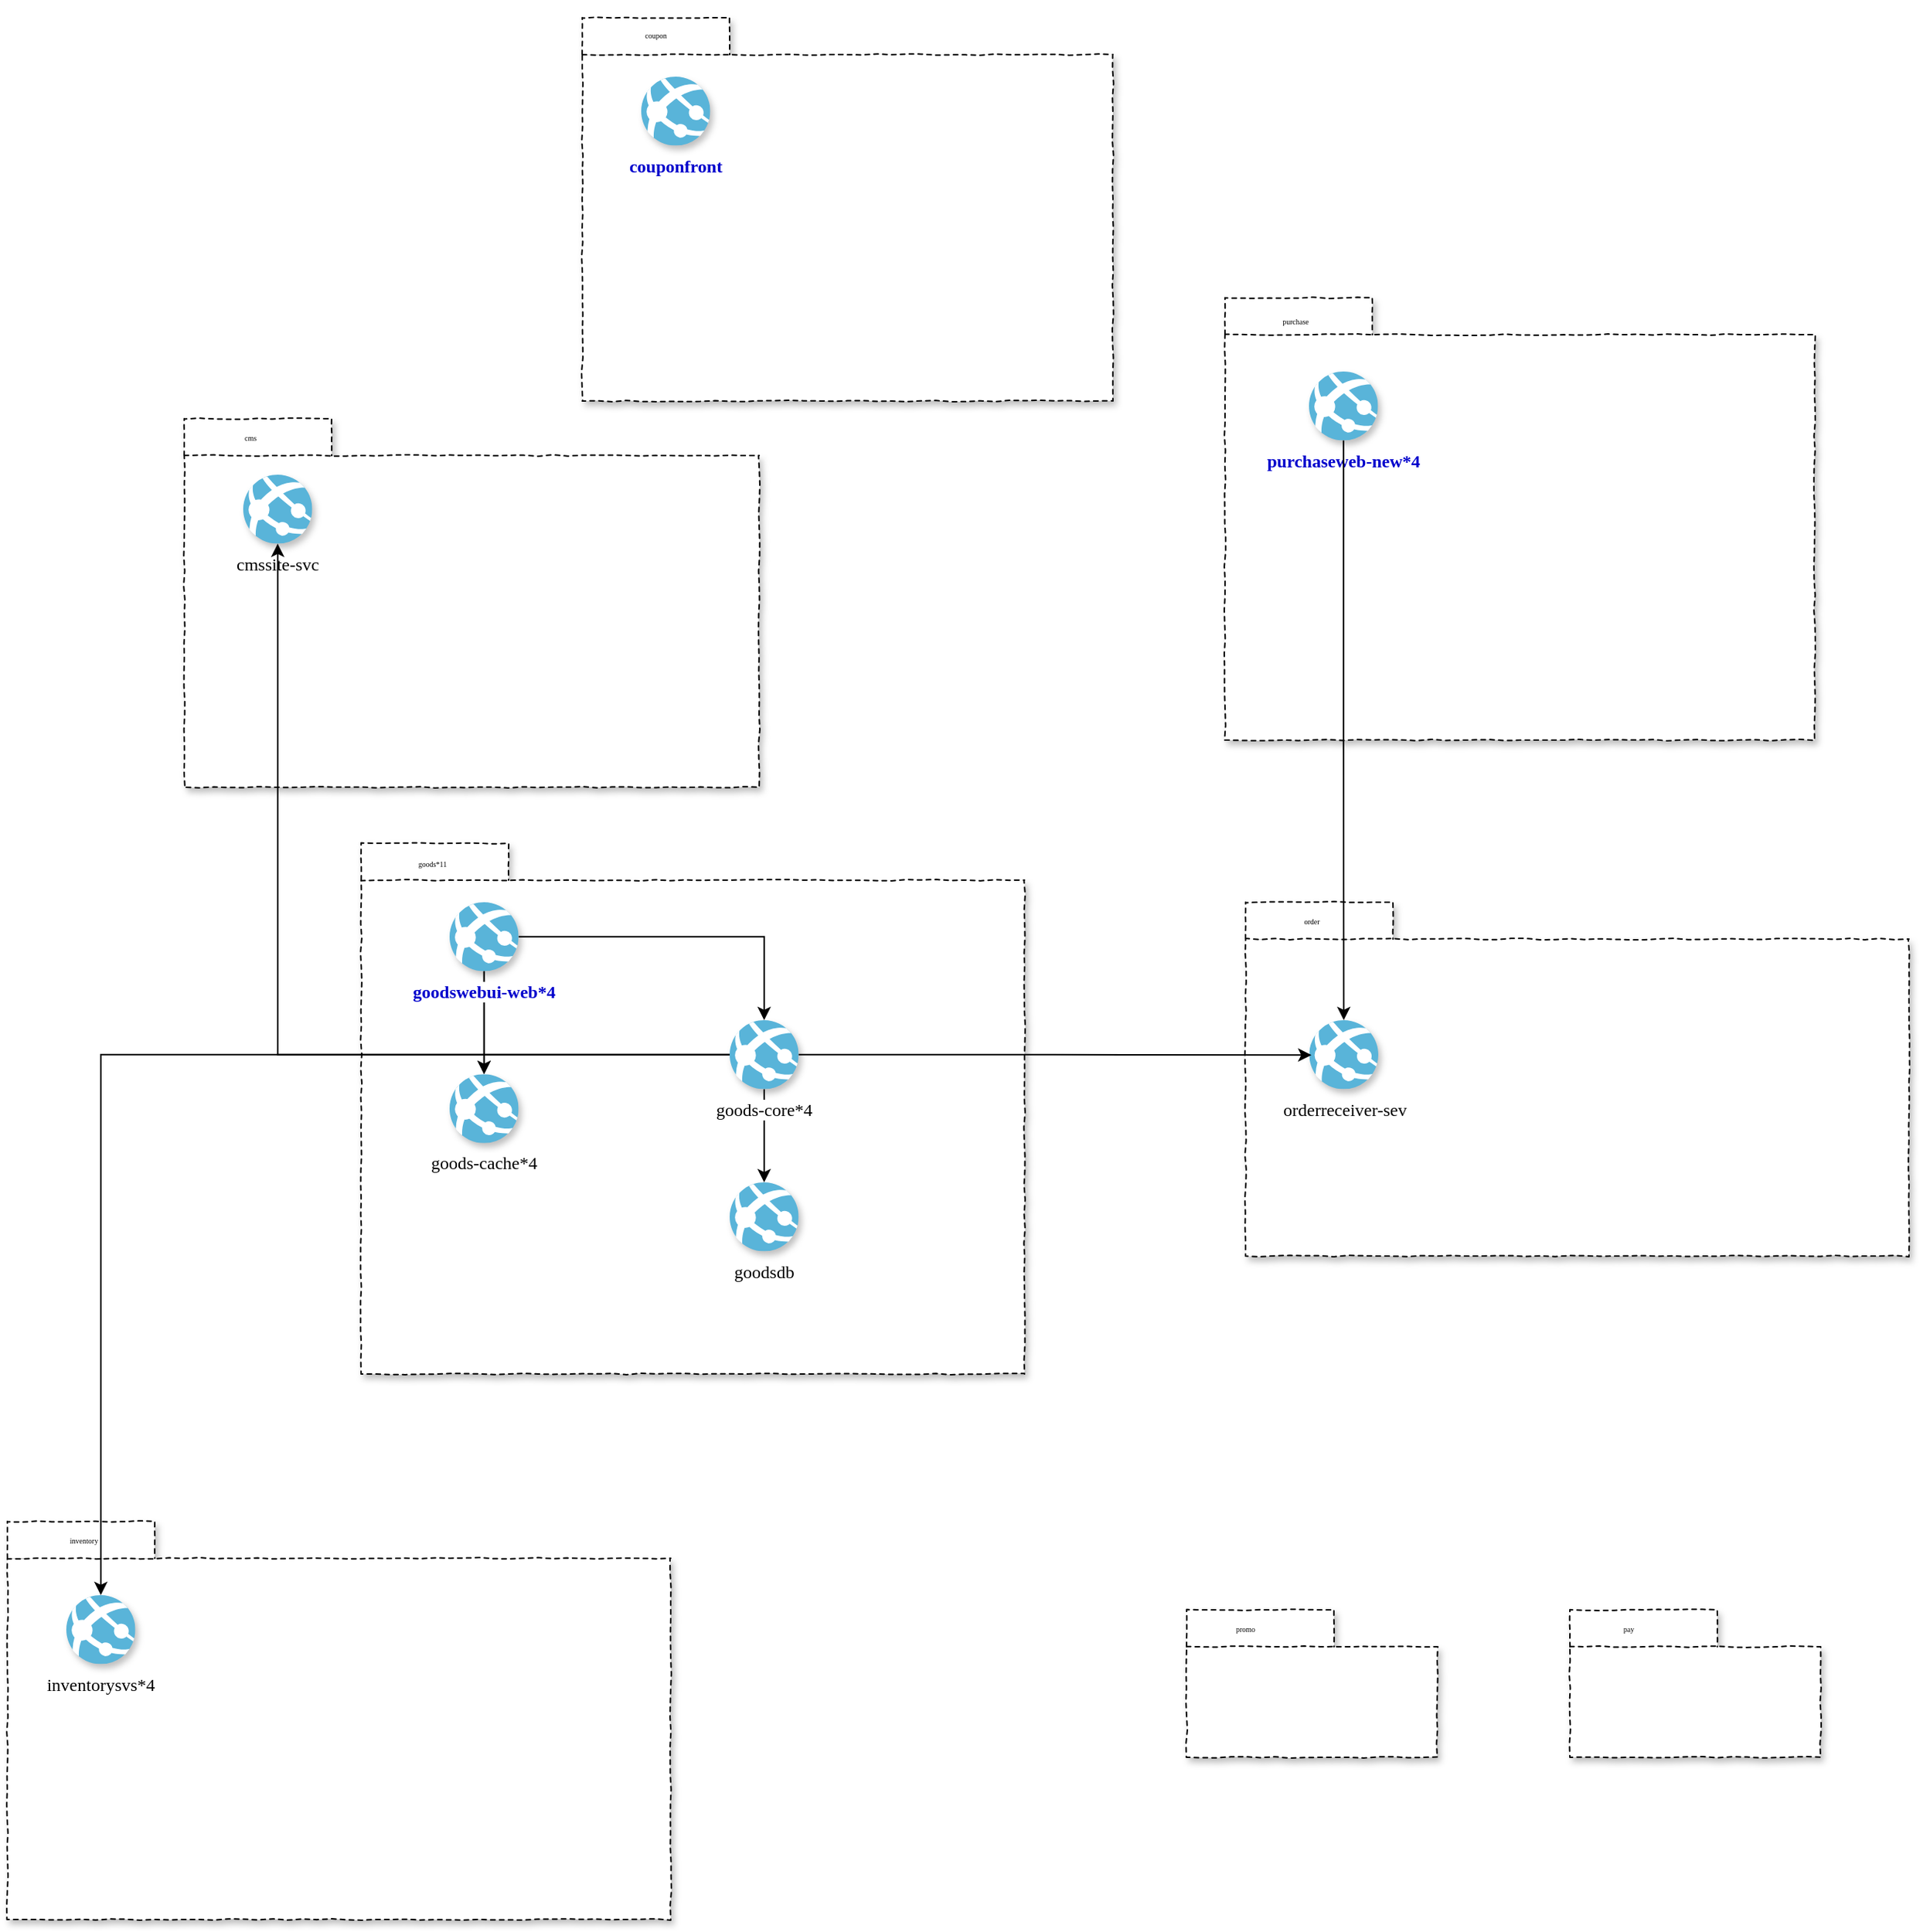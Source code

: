 <mxfile version="20.2.7" type="github">
  <diagram id="czq2NwJjlsjAraEdjovs" name="第 1 页">
    <mxGraphModel dx="2324" dy="2005" grid="1" gridSize="10" guides="1" tooltips="1" connect="1" arrows="1" fold="1" page="1" pageScale="1" pageWidth="827" pageHeight="1169" math="0" shadow="0">
      <root>
        <mxCell id="0" />
        <mxCell id="1" parent="0" />
        <mxCell id="hmzTRBHMW24GZiser8V7-12" value="" style="group" vertex="1" connectable="0" parent="1">
          <mxGeometry x="-220" y="-260" width="450" height="360" as="geometry" />
        </mxCell>
        <mxCell id="hmzTRBHMW24GZiser8V7-7" value="" style="shape=folder;spacingTop=10;tabWidth=100;tabHeight=25;tabPosition=left;dashed=1;enumerate=0;comic=1;jiggle=1;treeMoving=0;treeFolding=0;deletable=1;rotatable=0;noLabel=0;shadow=1;sketch=0;" vertex="1" parent="hmzTRBHMW24GZiser8V7-12">
          <mxGeometry x="10" width="450" height="360" as="geometry" />
        </mxCell>
        <mxCell id="hmzTRBHMW24GZiser8V7-11" value="goods*11" style="text;html=1;strokeColor=none;fillColor=none;align=center;verticalAlign=middle;whiteSpace=wrap;rounded=0;shadow=1;comic=1;sketch=0;jiggle=1;fontFamily=Verdana;fontSize=5;" vertex="1" parent="hmzTRBHMW24GZiser8V7-12">
          <mxGeometry x="14.516" y="-8.882e-16" width="87.097" height="28.8" as="geometry" />
        </mxCell>
        <mxCell id="hmzTRBHMW24GZiser8V7-35" style="edgeStyle=orthogonalEdgeStyle;rounded=0;orthogonalLoop=1;jettySize=auto;html=1;fontFamily=Verdana;fontSize=5;fontColor=#000000;" edge="1" parent="hmzTRBHMW24GZiser8V7-12" source="hmzTRBHMW24GZiser8V7-31" target="hmzTRBHMW24GZiser8V7-34">
          <mxGeometry relative="1" as="geometry" />
        </mxCell>
        <mxCell id="hmzTRBHMW24GZiser8V7-37" style="edgeStyle=orthogonalEdgeStyle;rounded=0;orthogonalLoop=1;jettySize=auto;html=1;fontFamily=Verdana;fontSize=5;fontColor=#000000;" edge="1" parent="hmzTRBHMW24GZiser8V7-12" source="hmzTRBHMW24GZiser8V7-31" target="hmzTRBHMW24GZiser8V7-36">
          <mxGeometry relative="1" as="geometry" />
        </mxCell>
        <mxCell id="hmzTRBHMW24GZiser8V7-44" value="" style="edgeStyle=orthogonalEdgeStyle;rounded=0;orthogonalLoop=1;jettySize=auto;html=1;fontFamily=Verdana;fontSize=5;fontColor=#0000CC;" edge="1" parent="hmzTRBHMW24GZiser8V7-12" source="hmzTRBHMW24GZiser8V7-31" target="hmzTRBHMW24GZiser8V7-36">
          <mxGeometry relative="1" as="geometry" />
        </mxCell>
        <mxCell id="hmzTRBHMW24GZiser8V7-31" value="&lt;b&gt;&lt;font color=&quot;#0000cc&quot;&gt;goodswebui-web*4&lt;/font&gt;&lt;/b&gt;" style="sketch=0;aspect=fixed;html=1;points=[];align=center;image;fontSize=12;image=img/lib/mscae/App_Services.svg;shadow=1;comic=1;jiggle=1;fontFamily=Verdana;" vertex="1" parent="hmzTRBHMW24GZiser8V7-12">
          <mxGeometry x="70" y="40" width="46.8" height="46.8" as="geometry" />
        </mxCell>
        <mxCell id="hmzTRBHMW24GZiser8V7-39" style="edgeStyle=orthogonalEdgeStyle;rounded=0;orthogonalLoop=1;jettySize=auto;html=1;fontFamily=Verdana;fontSize=5;fontColor=#000000;" edge="1" parent="hmzTRBHMW24GZiser8V7-12" source="hmzTRBHMW24GZiser8V7-34" target="hmzTRBHMW24GZiser8V7-38">
          <mxGeometry relative="1" as="geometry" />
        </mxCell>
        <mxCell id="hmzTRBHMW24GZiser8V7-34" value="&lt;span style=&quot;font-weight: normal;&quot;&gt;goods-core*4&lt;/span&gt;" style="sketch=0;aspect=fixed;html=1;points=[];align=center;image;fontSize=12;image=img/lib/mscae/App_Services.svg;shadow=1;comic=1;jiggle=1;fontFamily=Verdana;fontStyle=1" vertex="1" parent="hmzTRBHMW24GZiser8V7-12">
          <mxGeometry x="260" y="120" width="46.8" height="46.8" as="geometry" />
        </mxCell>
        <mxCell id="hmzTRBHMW24GZiser8V7-36" value="&lt;span style=&quot;font-weight: normal;&quot;&gt;goods-cache*4&lt;/span&gt;" style="sketch=0;aspect=fixed;html=1;points=[];align=center;image;fontSize=12;image=img/lib/mscae/App_Services.svg;shadow=1;comic=1;jiggle=1;fontFamily=Verdana;fontStyle=1" vertex="1" parent="hmzTRBHMW24GZiser8V7-12">
          <mxGeometry x="70" y="156.6" width="46.8" height="46.8" as="geometry" />
        </mxCell>
        <mxCell id="hmzTRBHMW24GZiser8V7-38" value="&lt;span style=&quot;font-weight: normal;&quot;&gt;goodsdb&lt;/span&gt;" style="sketch=0;aspect=fixed;html=1;points=[];align=center;image;fontSize=12;image=img/lib/mscae/App_Services.svg;shadow=1;comic=1;jiggle=1;fontFamily=Verdana;fontStyle=1" vertex="1" parent="hmzTRBHMW24GZiser8V7-12">
          <mxGeometry x="260" y="230" width="46.8" height="46.8" as="geometry" />
        </mxCell>
        <mxCell id="hmzTRBHMW24GZiser8V7-13" value="" style="group" vertex="1" connectable="0" parent="1">
          <mxGeometry x="376" y="-630" width="400" height="300" as="geometry" />
        </mxCell>
        <mxCell id="hmzTRBHMW24GZiser8V7-14" value="" style="shape=folder;spacingTop=10;tabWidth=100;tabHeight=25;tabPosition=left;dashed=1;enumerate=0;comic=1;jiggle=1;treeMoving=0;treeFolding=0;deletable=1;rotatable=0;noLabel=0;shadow=1;sketch=0;" vertex="1" parent="hmzTRBHMW24GZiser8V7-13">
          <mxGeometry width="400" height="300" as="geometry" />
        </mxCell>
        <mxCell id="hmzTRBHMW24GZiser8V7-15" value="purchase" style="text;html=1;strokeColor=none;fillColor=none;align=center;verticalAlign=middle;whiteSpace=wrap;rounded=0;shadow=1;comic=1;sketch=0;jiggle=1;fontFamily=Verdana;fontSize=5;" vertex="1" parent="hmzTRBHMW24GZiser8V7-13">
          <mxGeometry width="96.47" height="31" as="geometry" />
        </mxCell>
        <mxCell id="hmzTRBHMW24GZiser8V7-43" value="&lt;b&gt;&lt;font color=&quot;#0000cc&quot;&gt;purchaseweb-new*4&lt;/font&gt;&lt;/b&gt;" style="sketch=0;aspect=fixed;html=1;points=[];align=center;image;fontSize=12;image=img/lib/mscae/App_Services.svg;shadow=1;comic=1;jiggle=1;fontFamily=Verdana;" vertex="1" parent="hmzTRBHMW24GZiser8V7-13">
          <mxGeometry x="57.0" y="50" width="46.8" height="46.8" as="geometry" />
        </mxCell>
        <mxCell id="hmzTRBHMW24GZiser8V7-16" value="" style="group" vertex="1" connectable="0" parent="1">
          <mxGeometry x="-60" y="-820" width="360" height="260" as="geometry" />
        </mxCell>
        <mxCell id="hmzTRBHMW24GZiser8V7-17" value="" style="shape=folder;spacingTop=10;tabWidth=100;tabHeight=25;tabPosition=left;dashed=1;enumerate=0;comic=1;jiggle=1;treeMoving=0;treeFolding=0;deletable=1;rotatable=0;noLabel=0;shadow=1;sketch=0;" vertex="1" parent="hmzTRBHMW24GZiser8V7-16">
          <mxGeometry width="360" height="260" as="geometry" />
        </mxCell>
        <mxCell id="hmzTRBHMW24GZiser8V7-18" value="coupon" style="text;html=1;strokeColor=none;fillColor=none;align=center;verticalAlign=middle;whiteSpace=wrap;rounded=0;shadow=1;comic=1;sketch=0;jiggle=1;fontFamily=Verdana;fontSize=5;" vertex="1" parent="hmzTRBHMW24GZiser8V7-16">
          <mxGeometry y="-8" width="100" height="40" as="geometry" />
        </mxCell>
        <mxCell id="hmzTRBHMW24GZiser8V7-49" value="&lt;font style=&quot;&quot; color=&quot;#0000cc&quot;&gt;&lt;b&gt;couponfront&lt;/b&gt;&lt;br&gt;&lt;/font&gt;" style="sketch=0;aspect=fixed;html=1;points=[];align=center;image;fontSize=12;image=img/lib/mscae/App_Services.svg;shadow=1;comic=1;jiggle=1;fontFamily=Verdana;" vertex="1" parent="hmzTRBHMW24GZiser8V7-16">
          <mxGeometry x="40.0" y="40" width="46.8" height="46.8" as="geometry" />
        </mxCell>
        <mxCell id="hmzTRBHMW24GZiser8V7-19" value="" style="group" vertex="1" connectable="0" parent="1">
          <mxGeometry x="350" y="260" width="170" height="100" as="geometry" />
        </mxCell>
        <mxCell id="hmzTRBHMW24GZiser8V7-20" value="" style="shape=folder;spacingTop=10;tabWidth=100;tabHeight=25;tabPosition=left;dashed=1;enumerate=0;comic=1;jiggle=1;treeMoving=0;treeFolding=0;deletable=1;rotatable=0;noLabel=0;shadow=1;sketch=0;" vertex="1" parent="hmzTRBHMW24GZiser8V7-19">
          <mxGeometry width="170" height="100" as="geometry" />
        </mxCell>
        <mxCell id="hmzTRBHMW24GZiser8V7-21" value="promo" style="text;html=1;strokeColor=none;fillColor=none;align=center;verticalAlign=middle;whiteSpace=wrap;rounded=0;shadow=1;comic=1;sketch=0;jiggle=1;fontFamily=Verdana;fontSize=5;" vertex="1" parent="hmzTRBHMW24GZiser8V7-19">
          <mxGeometry x="10" y="3" width="60" height="20" as="geometry" />
        </mxCell>
        <mxCell id="hmzTRBHMW24GZiser8V7-22" value="" style="group" vertex="1" connectable="0" parent="1">
          <mxGeometry x="390" y="-220" width="450" height="240" as="geometry" />
        </mxCell>
        <mxCell id="hmzTRBHMW24GZiser8V7-23" value="" style="shape=folder;spacingTop=10;tabWidth=100;tabHeight=25;tabPosition=left;dashed=1;enumerate=0;comic=1;jiggle=1;treeMoving=0;treeFolding=0;deletable=1;rotatable=0;noLabel=0;shadow=1;sketch=0;" vertex="1" parent="hmzTRBHMW24GZiser8V7-22">
          <mxGeometry width="450" height="240" as="geometry" />
        </mxCell>
        <mxCell id="hmzTRBHMW24GZiser8V7-24" value="order" style="text;html=1;strokeColor=none;fillColor=none;align=center;verticalAlign=middle;whiteSpace=wrap;rounded=0;shadow=1;comic=1;sketch=0;jiggle=1;fontFamily=Verdana;fontSize=5;" vertex="1" parent="hmzTRBHMW24GZiser8V7-22">
          <mxGeometry y="-2" width="90" height="30" as="geometry" />
        </mxCell>
        <mxCell id="hmzTRBHMW24GZiser8V7-40" value="&lt;span style=&quot;font-weight: 400;&quot;&gt;orderreceiver-sev&lt;/span&gt;" style="sketch=0;aspect=fixed;html=1;points=[];align=center;image;fontSize=12;image=img/lib/mscae/App_Services.svg;shadow=1;comic=1;jiggle=1;fontFamily=Verdana;fontStyle=1" vertex="1" parent="hmzTRBHMW24GZiser8V7-22">
          <mxGeometry x="43.2" y="80" width="46.8" height="46.8" as="geometry" />
        </mxCell>
        <mxCell id="hmzTRBHMW24GZiser8V7-25" value="" style="group" vertex="1" connectable="0" parent="1">
          <mxGeometry x="610" y="260" width="170" height="100" as="geometry" />
        </mxCell>
        <mxCell id="hmzTRBHMW24GZiser8V7-26" value="" style="shape=folder;spacingTop=10;tabWidth=100;tabHeight=25;tabPosition=left;dashed=1;enumerate=0;comic=1;jiggle=1;treeMoving=0;treeFolding=0;deletable=1;rotatable=0;noLabel=0;shadow=1;sketch=0;" vertex="1" parent="hmzTRBHMW24GZiser8V7-25">
          <mxGeometry width="170" height="100" as="geometry" />
        </mxCell>
        <mxCell id="hmzTRBHMW24GZiser8V7-27" value="pay" style="text;html=1;strokeColor=none;fillColor=none;align=center;verticalAlign=middle;whiteSpace=wrap;rounded=0;shadow=1;comic=1;sketch=0;jiggle=1;fontFamily=Verdana;fontSize=5;" vertex="1" parent="hmzTRBHMW24GZiser8V7-25">
          <mxGeometry x="10" y="3" width="60" height="20" as="geometry" />
        </mxCell>
        <mxCell id="hmzTRBHMW24GZiser8V7-28" value="" style="group" vertex="1" connectable="0" parent="1">
          <mxGeometry x="-450" y="200" width="450" height="270" as="geometry" />
        </mxCell>
        <mxCell id="hmzTRBHMW24GZiser8V7-29" value="" style="shape=folder;spacingTop=10;tabWidth=100;tabHeight=25;tabPosition=left;dashed=1;enumerate=0;comic=1;jiggle=1;treeMoving=0;treeFolding=0;deletable=1;rotatable=0;noLabel=0;shadow=1;sketch=0;" vertex="1" parent="hmzTRBHMW24GZiser8V7-28">
          <mxGeometry width="450" height="270" as="geometry" />
        </mxCell>
        <mxCell id="hmzTRBHMW24GZiser8V7-30" value="inventory" style="text;html=1;strokeColor=none;fillColor=none;align=center;verticalAlign=middle;whiteSpace=wrap;rounded=0;shadow=1;comic=1;sketch=0;jiggle=1;fontFamily=Verdana;fontSize=5;" vertex="1" parent="hmzTRBHMW24GZiser8V7-28">
          <mxGeometry y="-3" width="103.53" height="31.9" as="geometry" />
        </mxCell>
        <mxCell id="hmzTRBHMW24GZiser8V7-47" value="&lt;span style=&quot;font-weight: 400;&quot;&gt;inventorysvs*4&lt;/span&gt;" style="sketch=0;aspect=fixed;html=1;points=[];align=center;image;fontSize=12;image=img/lib/mscae/App_Services.svg;shadow=1;comic=1;jiggle=1;fontFamily=Verdana;fontStyle=1" vertex="1" parent="hmzTRBHMW24GZiser8V7-28">
          <mxGeometry x="40" y="50" width="46.8" height="46.8" as="geometry" />
        </mxCell>
        <mxCell id="hmzTRBHMW24GZiser8V7-45" style="edgeStyle=orthogonalEdgeStyle;rounded=0;orthogonalLoop=1;jettySize=auto;html=1;fontFamily=Verdana;fontSize=5;fontColor=#0000CC;" edge="1" parent="1" source="hmzTRBHMW24GZiser8V7-43" target="hmzTRBHMW24GZiser8V7-40">
          <mxGeometry relative="1" as="geometry" />
        </mxCell>
        <mxCell id="hmzTRBHMW24GZiser8V7-46" style="edgeStyle=orthogonalEdgeStyle;rounded=0;orthogonalLoop=1;jettySize=auto;html=1;entryX=0.031;entryY=0.506;entryDx=0;entryDy=0;entryPerimeter=0;fontFamily=Verdana;fontSize=5;fontColor=#0000CC;" edge="1" parent="1" source="hmzTRBHMW24GZiser8V7-34" target="hmzTRBHMW24GZiser8V7-40">
          <mxGeometry relative="1" as="geometry" />
        </mxCell>
        <mxCell id="hmzTRBHMW24GZiser8V7-48" style="edgeStyle=orthogonalEdgeStyle;rounded=0;orthogonalLoop=1;jettySize=auto;html=1;fontFamily=Verdana;fontSize=5;fontColor=#0000CC;" edge="1" parent="1" source="hmzTRBHMW24GZiser8V7-34" target="hmzTRBHMW24GZiser8V7-47">
          <mxGeometry relative="1" as="geometry" />
        </mxCell>
        <mxCell id="hmzTRBHMW24GZiser8V7-50" value="" style="group" vertex="1" connectable="0" parent="1">
          <mxGeometry x="-330" y="-548" width="390" height="250" as="geometry" />
        </mxCell>
        <mxCell id="hmzTRBHMW24GZiser8V7-51" value="" style="shape=folder;spacingTop=10;tabWidth=100;tabHeight=25;tabPosition=left;dashed=1;enumerate=0;comic=1;jiggle=1;treeMoving=0;treeFolding=0;deletable=1;rotatable=0;noLabel=0;shadow=1;sketch=0;" vertex="1" parent="hmzTRBHMW24GZiser8V7-50">
          <mxGeometry width="390" height="250" as="geometry" />
        </mxCell>
        <mxCell id="hmzTRBHMW24GZiser8V7-52" value="cms" style="text;html=1;strokeColor=none;fillColor=none;align=center;verticalAlign=middle;whiteSpace=wrap;rounded=0;shadow=1;comic=1;sketch=0;jiggle=1;fontFamily=Verdana;fontSize=5;" vertex="1" parent="hmzTRBHMW24GZiser8V7-50">
          <mxGeometry x="10" y="-2" width="70" height="30" as="geometry" />
        </mxCell>
        <mxCell id="hmzTRBHMW24GZiser8V7-53" value="&lt;span style=&quot;font-weight: 400;&quot;&gt;cmssite-svc&lt;/span&gt;" style="sketch=0;aspect=fixed;html=1;points=[];align=center;image;fontSize=12;image=img/lib/mscae/App_Services.svg;shadow=1;comic=1;jiggle=1;fontFamily=Verdana;fontStyle=1" vertex="1" parent="hmzTRBHMW24GZiser8V7-50">
          <mxGeometry x="40" y="38" width="46.8" height="46.8" as="geometry" />
        </mxCell>
        <mxCell id="hmzTRBHMW24GZiser8V7-54" style="edgeStyle=orthogonalEdgeStyle;rounded=0;orthogonalLoop=1;jettySize=auto;html=1;fontFamily=Verdana;fontSize=5;fontColor=#0000CC;" edge="1" parent="1" source="hmzTRBHMW24GZiser8V7-34" target="hmzTRBHMW24GZiser8V7-53">
          <mxGeometry relative="1" as="geometry" />
        </mxCell>
      </root>
    </mxGraphModel>
  </diagram>
</mxfile>
